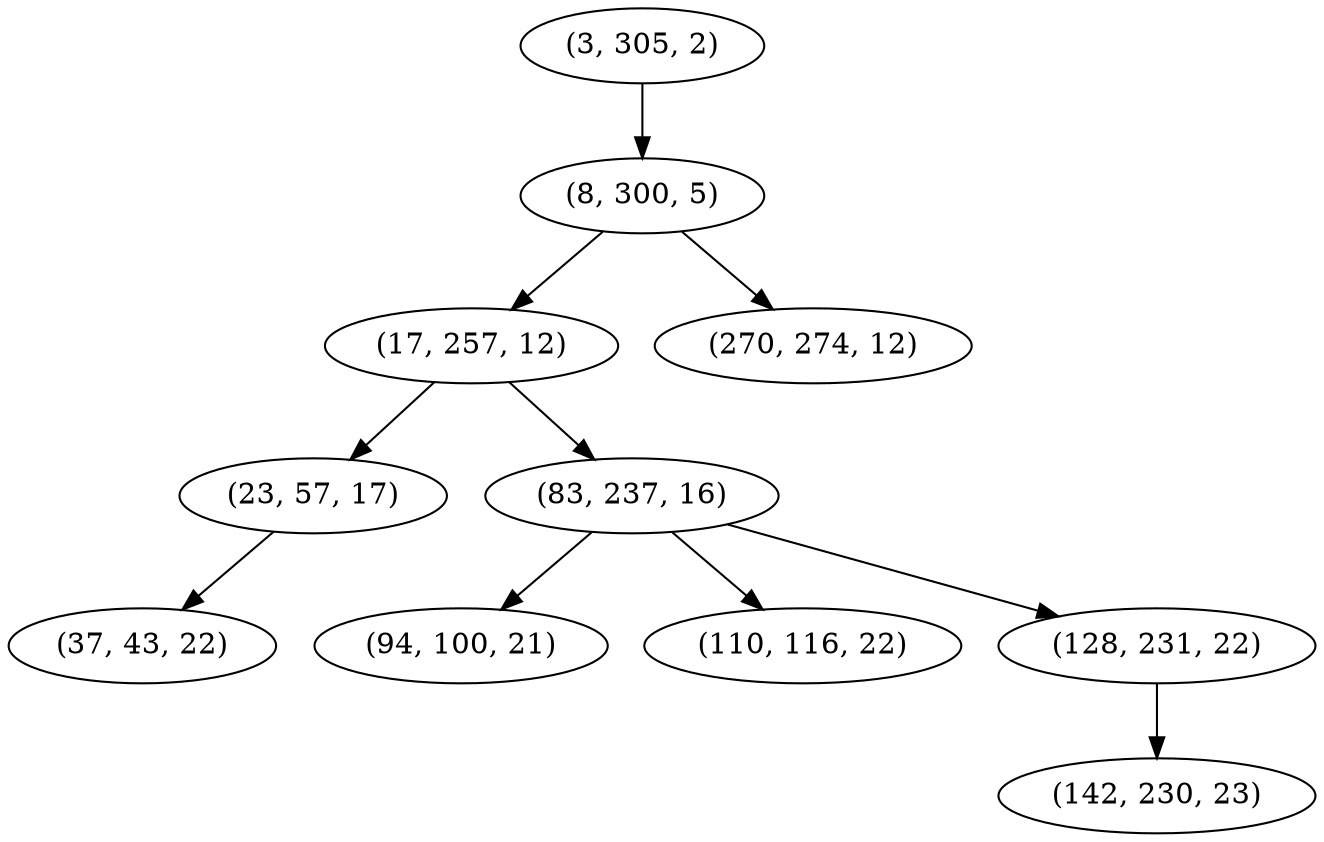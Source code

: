 digraph tree {
    "(3, 305, 2)";
    "(8, 300, 5)";
    "(17, 257, 12)";
    "(23, 57, 17)";
    "(37, 43, 22)";
    "(83, 237, 16)";
    "(94, 100, 21)";
    "(110, 116, 22)";
    "(128, 231, 22)";
    "(142, 230, 23)";
    "(270, 274, 12)";
    "(3, 305, 2)" -> "(8, 300, 5)";
    "(8, 300, 5)" -> "(17, 257, 12)";
    "(8, 300, 5)" -> "(270, 274, 12)";
    "(17, 257, 12)" -> "(23, 57, 17)";
    "(17, 257, 12)" -> "(83, 237, 16)";
    "(23, 57, 17)" -> "(37, 43, 22)";
    "(83, 237, 16)" -> "(94, 100, 21)";
    "(83, 237, 16)" -> "(110, 116, 22)";
    "(83, 237, 16)" -> "(128, 231, 22)";
    "(128, 231, 22)" -> "(142, 230, 23)";
}
